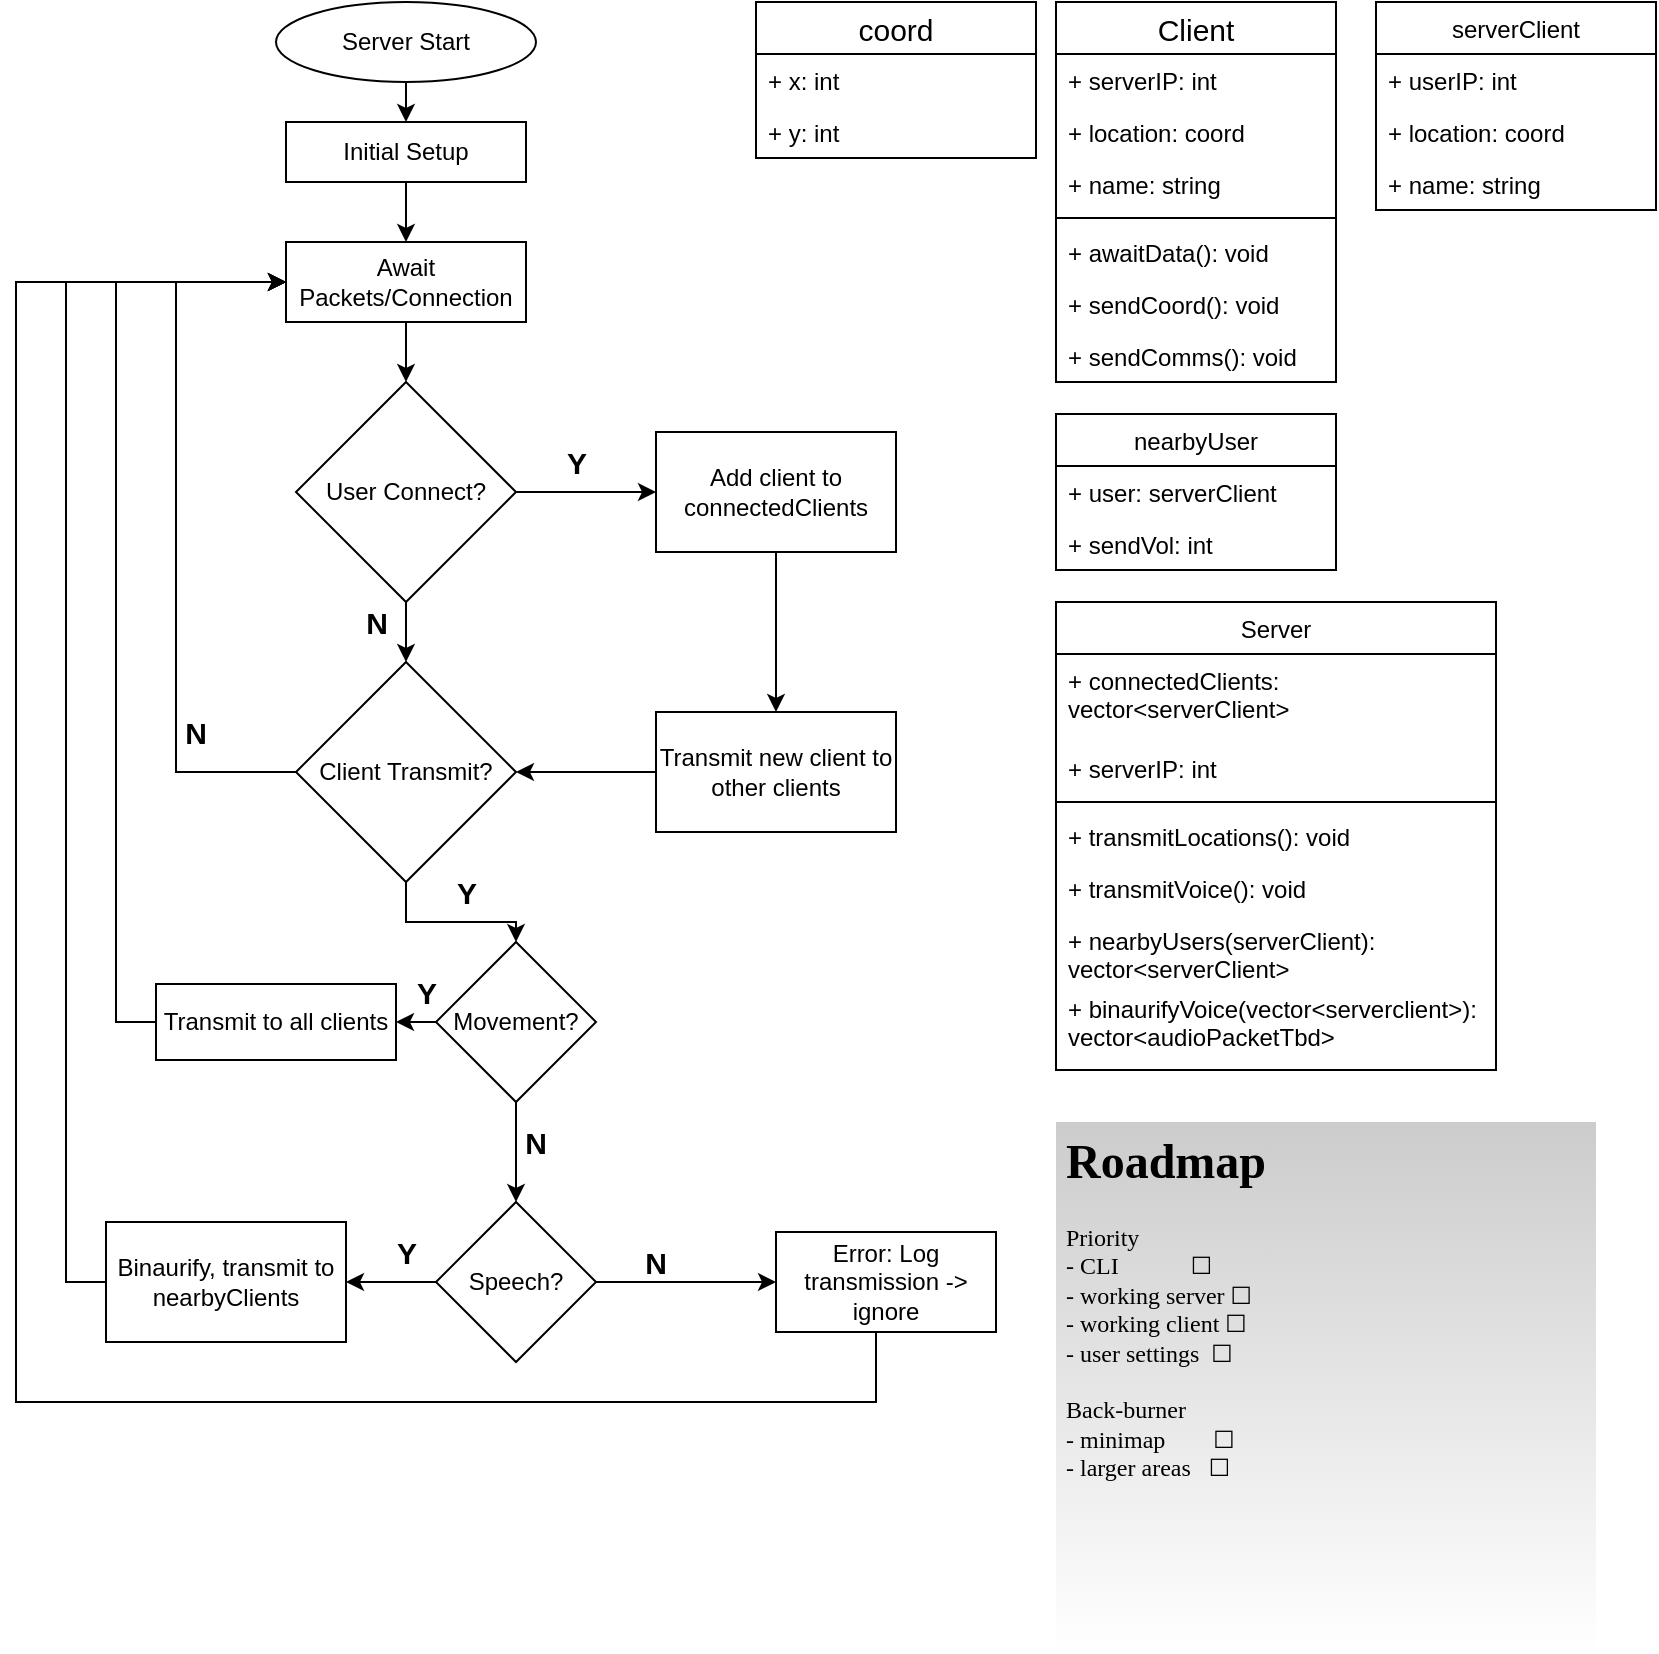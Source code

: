 <mxfile version="14.2.9" type="github">
  <diagram id="3oyVqdaDdfX9TV3sVrVm" name="Page-1">
    <mxGraphModel dx="1422" dy="830" grid="1" gridSize="10" guides="1" tooltips="1" connect="1" arrows="1" fold="1" page="1" pageScale="1" pageWidth="850" pageHeight="1100" math="0" shadow="0">
      <root>
        <mxCell id="0" />
        <mxCell id="1" parent="0" />
        <mxCell id="OnPCaiBOU2DBpQOizJkD-10" style="edgeStyle=orthogonalEdgeStyle;rounded=0;orthogonalLoop=1;jettySize=auto;html=1;exitX=0.5;exitY=1;exitDx=0;exitDy=0;entryX=0.5;entryY=0;entryDx=0;entryDy=0;" parent="1" source="OnPCaiBOU2DBpQOizJkD-1" target="OnPCaiBOU2DBpQOizJkD-2" edge="1">
          <mxGeometry relative="1" as="geometry" />
        </mxCell>
        <mxCell id="OnPCaiBOU2DBpQOizJkD-1" value="Server Start" style="ellipse;whiteSpace=wrap;html=1;" parent="1" vertex="1">
          <mxGeometry x="140" y="40" width="130" height="40" as="geometry" />
        </mxCell>
        <mxCell id="OnPCaiBOU2DBpQOizJkD-11" style="edgeStyle=orthogonalEdgeStyle;rounded=0;orthogonalLoop=1;jettySize=auto;html=1;exitX=0.5;exitY=1;exitDx=0;exitDy=0;entryX=0.5;entryY=0;entryDx=0;entryDy=0;" parent="1" source="OnPCaiBOU2DBpQOizJkD-2" target="OnPCaiBOU2DBpQOizJkD-3" edge="1">
          <mxGeometry relative="1" as="geometry" />
        </mxCell>
        <mxCell id="OnPCaiBOU2DBpQOizJkD-2" value="Initial Setup" style="rounded=0;whiteSpace=wrap;html=1;" parent="1" vertex="1">
          <mxGeometry x="145" y="100" width="120" height="30" as="geometry" />
        </mxCell>
        <mxCell id="OnPCaiBOU2DBpQOizJkD-12" style="edgeStyle=orthogonalEdgeStyle;rounded=0;orthogonalLoop=1;jettySize=auto;html=1;exitX=0.5;exitY=1;exitDx=0;exitDy=0;entryX=0.5;entryY=0;entryDx=0;entryDy=0;" parent="1" source="OnPCaiBOU2DBpQOizJkD-3" target="OnPCaiBOU2DBpQOizJkD-4" edge="1">
          <mxGeometry relative="1" as="geometry" />
        </mxCell>
        <mxCell id="OnPCaiBOU2DBpQOizJkD-3" value="Await Packets/Connection" style="rounded=0;whiteSpace=wrap;html=1;" parent="1" vertex="1">
          <mxGeometry x="145" y="160" width="120" height="40" as="geometry" />
        </mxCell>
        <mxCell id="OnPCaiBOU2DBpQOizJkD-13" style="edgeStyle=orthogonalEdgeStyle;rounded=0;orthogonalLoop=1;jettySize=auto;html=1;exitX=0.5;exitY=1;exitDx=0;exitDy=0;entryX=0.5;entryY=0;entryDx=0;entryDy=0;" parent="1" source="OnPCaiBOU2DBpQOizJkD-4" target="OnPCaiBOU2DBpQOizJkD-7" edge="1">
          <mxGeometry relative="1" as="geometry" />
        </mxCell>
        <mxCell id="OnPCaiBOU2DBpQOizJkD-16" style="edgeStyle=orthogonalEdgeStyle;rounded=0;orthogonalLoop=1;jettySize=auto;html=1;exitX=1;exitY=0.5;exitDx=0;exitDy=0;entryX=0;entryY=0.5;entryDx=0;entryDy=0;" parent="1" source="OnPCaiBOU2DBpQOizJkD-4" target="OnPCaiBOU2DBpQOizJkD-5" edge="1">
          <mxGeometry relative="1" as="geometry" />
        </mxCell>
        <mxCell id="OnPCaiBOU2DBpQOizJkD-4" value="User Connect?" style="rhombus;whiteSpace=wrap;html=1;" parent="1" vertex="1">
          <mxGeometry x="150" y="230" width="110" height="110" as="geometry" />
        </mxCell>
        <mxCell id="OnPCaiBOU2DBpQOizJkD-17" style="edgeStyle=orthogonalEdgeStyle;rounded=0;orthogonalLoop=1;jettySize=auto;html=1;exitX=0.5;exitY=1;exitDx=0;exitDy=0;entryX=0.5;entryY=0;entryDx=0;entryDy=0;" parent="1" source="OnPCaiBOU2DBpQOizJkD-5" target="OnPCaiBOU2DBpQOizJkD-6" edge="1">
          <mxGeometry relative="1" as="geometry" />
        </mxCell>
        <mxCell id="OnPCaiBOU2DBpQOizJkD-5" value="Add client to connectedClients" style="rounded=0;whiteSpace=wrap;html=1;" parent="1" vertex="1">
          <mxGeometry x="330" y="255" width="120" height="60" as="geometry" />
        </mxCell>
        <mxCell id="OnPCaiBOU2DBpQOizJkD-18" style="edgeStyle=orthogonalEdgeStyle;rounded=0;orthogonalLoop=1;jettySize=auto;html=1;exitX=0;exitY=0.5;exitDx=0;exitDy=0;entryX=1;entryY=0.5;entryDx=0;entryDy=0;" parent="1" source="OnPCaiBOU2DBpQOizJkD-6" target="OnPCaiBOU2DBpQOizJkD-7" edge="1">
          <mxGeometry relative="1" as="geometry" />
        </mxCell>
        <mxCell id="OnPCaiBOU2DBpQOizJkD-6" value="Transmit new client to other clients" style="rounded=0;whiteSpace=wrap;html=1;" parent="1" vertex="1">
          <mxGeometry x="330" y="395" width="120" height="60" as="geometry" />
        </mxCell>
        <mxCell id="OnPCaiBOU2DBpQOizJkD-75" style="edgeStyle=orthogonalEdgeStyle;rounded=0;orthogonalLoop=1;jettySize=auto;html=1;exitX=0.5;exitY=1;exitDx=0;exitDy=0;entryX=0.5;entryY=0;entryDx=0;entryDy=0;fontSize=12;" parent="1" source="OnPCaiBOU2DBpQOizJkD-7" target="OnPCaiBOU2DBpQOizJkD-70" edge="1">
          <mxGeometry relative="1" as="geometry" />
        </mxCell>
        <mxCell id="OnPCaiBOU2DBpQOizJkD-104" style="edgeStyle=orthogonalEdgeStyle;rounded=0;orthogonalLoop=1;jettySize=auto;html=1;exitX=0;exitY=0.5;exitDx=0;exitDy=0;entryX=0;entryY=0.5;entryDx=0;entryDy=0;fontSize=12;" parent="1" source="OnPCaiBOU2DBpQOizJkD-7" target="OnPCaiBOU2DBpQOizJkD-3" edge="1">
          <mxGeometry relative="1" as="geometry">
            <Array as="points">
              <mxPoint x="90" y="425" />
              <mxPoint x="90" y="180" />
            </Array>
          </mxGeometry>
        </mxCell>
        <mxCell id="OnPCaiBOU2DBpQOizJkD-7" value="Client Transmit?" style="rhombus;whiteSpace=wrap;html=1;" parent="1" vertex="1">
          <mxGeometry x="150" y="370" width="110" height="110" as="geometry" />
        </mxCell>
        <mxCell id="OnPCaiBOU2DBpQOizJkD-20" value="Y" style="text;html=1;align=center;verticalAlign=middle;resizable=0;points=[];autosize=1;rounded=0;spacing=2;fontSize=15;fontStyle=1" parent="1" vertex="1">
          <mxGeometry x="275" y="255" width="30" height="30" as="geometry" />
        </mxCell>
        <mxCell id="OnPCaiBOU2DBpQOizJkD-21" value="N" style="text;html=1;align=center;verticalAlign=middle;resizable=0;points=[];autosize=1;fontSize=15;fontStyle=1" parent="1" vertex="1">
          <mxGeometry x="175" y="340" width="30" height="20" as="geometry" />
        </mxCell>
        <mxCell id="OnPCaiBOU2DBpQOizJkD-34" value="Client" style="swimlane;fontStyle=0;childLayout=stackLayout;horizontal=1;startSize=26;fillColor=none;horizontalStack=0;resizeParent=1;resizeParentMax=0;resizeLast=0;collapsible=1;marginBottom=0;rounded=0;fontSize=15;" parent="1" vertex="1">
          <mxGeometry x="530" y="40" width="140" height="190" as="geometry">
            <mxRectangle x="540" y="56" width="70" height="26" as="alternateBounds" />
          </mxGeometry>
        </mxCell>
        <mxCell id="OnPCaiBOU2DBpQOizJkD-35" value="+ serverIP: int" style="text;strokeColor=none;fillColor=none;align=left;verticalAlign=top;spacingLeft=4;spacingRight=4;overflow=hidden;rotatable=0;points=[[0,0.5],[1,0.5]];portConstraint=eastwest;" parent="OnPCaiBOU2DBpQOizJkD-34" vertex="1">
          <mxGeometry y="26" width="140" height="26" as="geometry" />
        </mxCell>
        <mxCell id="OnPCaiBOU2DBpQOizJkD-36" value="+ location: coord" style="text;strokeColor=none;fillColor=none;align=left;verticalAlign=top;spacingLeft=4;spacingRight=4;overflow=hidden;rotatable=0;points=[[0,0.5],[1,0.5]];portConstraint=eastwest;" parent="OnPCaiBOU2DBpQOizJkD-34" vertex="1">
          <mxGeometry y="52" width="140" height="26" as="geometry" />
        </mxCell>
        <mxCell id="OnPCaiBOU2DBpQOizJkD-68" value="+ name: string" style="text;strokeColor=none;fillColor=none;align=left;verticalAlign=top;spacingLeft=4;spacingRight=4;overflow=hidden;rotatable=0;points=[[0,0.5],[1,0.5]];portConstraint=eastwest;rounded=0;fontSize=12;" parent="OnPCaiBOU2DBpQOizJkD-34" vertex="1">
          <mxGeometry y="78" width="140" height="26" as="geometry" />
        </mxCell>
        <mxCell id="OnPCaiBOU2DBpQOizJkD-45" value="" style="line;strokeWidth=1;fillColor=none;align=left;verticalAlign=middle;spacingTop=-1;spacingLeft=3;spacingRight=3;rotatable=0;labelPosition=right;points=[];portConstraint=eastwest;rounded=0;fontSize=12;" parent="OnPCaiBOU2DBpQOizJkD-34" vertex="1">
          <mxGeometry y="104" width="140" height="8" as="geometry" />
        </mxCell>
        <mxCell id="OnPCaiBOU2DBpQOizJkD-67" value="+ awaitData(): void" style="text;strokeColor=none;fillColor=none;align=left;verticalAlign=top;spacingLeft=4;spacingRight=4;overflow=hidden;rotatable=0;points=[[0,0.5],[1,0.5]];portConstraint=eastwest;rounded=0;fontSize=12;" parent="OnPCaiBOU2DBpQOizJkD-34" vertex="1">
          <mxGeometry y="112" width="140" height="26" as="geometry" />
        </mxCell>
        <mxCell id="OnPCaiBOU2DBpQOizJkD-44" value="+ sendCoord(): void" style="text;strokeColor=none;fillColor=none;align=left;verticalAlign=top;spacingLeft=4;spacingRight=4;overflow=hidden;rotatable=0;points=[[0,0.5],[1,0.5]];portConstraint=eastwest;rounded=0;fontSize=12;" parent="OnPCaiBOU2DBpQOizJkD-34" vertex="1">
          <mxGeometry y="138" width="140" height="26" as="geometry" />
        </mxCell>
        <mxCell id="OnPCaiBOU2DBpQOizJkD-46" value="+ sendComms(): void" style="text;strokeColor=none;fillColor=none;align=left;verticalAlign=top;spacingLeft=4;spacingRight=4;overflow=hidden;rotatable=0;points=[[0,0.5],[1,0.5]];portConstraint=eastwest;rounded=0;fontSize=12;" parent="OnPCaiBOU2DBpQOizJkD-34" vertex="1">
          <mxGeometry y="164" width="140" height="26" as="geometry" />
        </mxCell>
        <mxCell id="OnPCaiBOU2DBpQOizJkD-38" value="coord" style="swimlane;fontStyle=0;childLayout=stackLayout;horizontal=1;startSize=26;fillColor=none;horizontalStack=0;resizeParent=1;resizeParentMax=0;resizeLast=0;collapsible=1;marginBottom=0;rounded=0;fontSize=15;" parent="1" vertex="1">
          <mxGeometry x="380" y="40" width="140" height="78" as="geometry" />
        </mxCell>
        <mxCell id="OnPCaiBOU2DBpQOizJkD-39" value="+ x: int" style="text;strokeColor=none;fillColor=none;align=left;verticalAlign=top;spacingLeft=4;spacingRight=4;overflow=hidden;rotatable=0;points=[[0,0.5],[1,0.5]];portConstraint=eastwest;" parent="OnPCaiBOU2DBpQOizJkD-38" vertex="1">
          <mxGeometry y="26" width="140" height="26" as="geometry" />
        </mxCell>
        <mxCell id="OnPCaiBOU2DBpQOizJkD-40" value="+ y: int" style="text;strokeColor=none;fillColor=none;align=left;verticalAlign=top;spacingLeft=4;spacingRight=4;overflow=hidden;rotatable=0;points=[[0,0.5],[1,0.5]];portConstraint=eastwest;" parent="OnPCaiBOU2DBpQOizJkD-38" vertex="1">
          <mxGeometry y="52" width="140" height="26" as="geometry" />
        </mxCell>
        <mxCell id="OnPCaiBOU2DBpQOizJkD-51" value="Server" style="swimlane;fontStyle=0;childLayout=stackLayout;horizontal=1;startSize=26;fillColor=none;horizontalStack=0;resizeParent=1;resizeParentMax=0;resizeLast=0;collapsible=1;marginBottom=0;rounded=0;fontSize=12;" parent="1" vertex="1">
          <mxGeometry x="530" y="340" width="220" height="234" as="geometry" />
        </mxCell>
        <mxCell id="OnPCaiBOU2DBpQOizJkD-52" value="+ connectedClients: &#xa;vector&lt;serverClient&gt;" style="text;strokeColor=none;fillColor=none;align=left;verticalAlign=top;spacingLeft=4;spacingRight=4;overflow=hidden;rotatable=0;points=[[0,0.5],[1,0.5]];portConstraint=eastwest;" parent="OnPCaiBOU2DBpQOizJkD-51" vertex="1">
          <mxGeometry y="26" width="220" height="44" as="geometry" />
        </mxCell>
        <mxCell id="OnPCaiBOU2DBpQOizJkD-53" value="+ serverIP: int" style="text;strokeColor=none;fillColor=none;align=left;verticalAlign=top;spacingLeft=4;spacingRight=4;overflow=hidden;rotatable=0;points=[[0,0.5],[1,0.5]];portConstraint=eastwest;" parent="OnPCaiBOU2DBpQOizJkD-51" vertex="1">
          <mxGeometry y="70" width="220" height="26" as="geometry" />
        </mxCell>
        <mxCell id="OnPCaiBOU2DBpQOizJkD-55" value="" style="line;strokeWidth=1;fillColor=none;align=left;verticalAlign=middle;spacingTop=-1;spacingLeft=3;spacingRight=3;rotatable=0;labelPosition=right;points=[];portConstraint=eastwest;rounded=0;fontSize=12;" parent="OnPCaiBOU2DBpQOizJkD-51" vertex="1">
          <mxGeometry y="96" width="220" height="8" as="geometry" />
        </mxCell>
        <mxCell id="OnPCaiBOU2DBpQOizJkD-54" value="+ transmitLocations(): void" style="text;strokeColor=none;fillColor=none;align=left;verticalAlign=top;spacingLeft=4;spacingRight=4;overflow=hidden;rotatable=0;points=[[0,0.5],[1,0.5]];portConstraint=eastwest;" parent="OnPCaiBOU2DBpQOizJkD-51" vertex="1">
          <mxGeometry y="104" width="220" height="26" as="geometry" />
        </mxCell>
        <mxCell id="OnPCaiBOU2DBpQOizJkD-57" value="+ transmitVoice(): void" style="text;strokeColor=none;fillColor=none;align=left;verticalAlign=top;spacingLeft=4;spacingRight=4;overflow=hidden;rotatable=0;points=[[0,0.5],[1,0.5]];portConstraint=eastwest;rounded=0;fontSize=12;" parent="OnPCaiBOU2DBpQOizJkD-51" vertex="1">
          <mxGeometry y="130" width="220" height="26" as="geometry" />
        </mxCell>
        <mxCell id="OnPCaiBOU2DBpQOizJkD-69" value="+ nearbyUsers(serverClient): &#xa;vector&lt;serverClient&gt;" style="text;strokeColor=none;fillColor=none;align=left;verticalAlign=top;spacingLeft=4;spacingRight=4;overflow=hidden;rotatable=0;points=[[0,0.5],[1,0.5]];portConstraint=eastwest;rounded=0;fontSize=12;" parent="OnPCaiBOU2DBpQOizJkD-51" vertex="1">
          <mxGeometry y="156" width="220" height="34" as="geometry" />
        </mxCell>
        <mxCell id="OnPCaiBOU2DBpQOizJkD-58" value="+ binaurifyVoice(vector&lt;serverclient&gt;): &#xa;vector&lt;audioPacketTbd&gt;" style="text;strokeColor=none;fillColor=none;align=left;verticalAlign=top;spacingLeft=4;spacingRight=4;overflow=hidden;rotatable=0;points=[[0,0.5],[1,0.5]];portConstraint=eastwest;rounded=0;fontSize=12;" parent="OnPCaiBOU2DBpQOizJkD-51" vertex="1">
          <mxGeometry y="190" width="220" height="44" as="geometry" />
        </mxCell>
        <mxCell id="OnPCaiBOU2DBpQOizJkD-59" value="nearbyUser" style="swimlane;fontStyle=0;childLayout=stackLayout;horizontal=1;startSize=26;fillColor=none;horizontalStack=0;resizeParent=1;resizeParentMax=0;resizeLast=0;collapsible=1;marginBottom=0;rounded=0;fontSize=12;" parent="1" vertex="1">
          <mxGeometry x="530" y="246" width="140" height="78" as="geometry" />
        </mxCell>
        <mxCell id="OnPCaiBOU2DBpQOizJkD-60" value="+ user: serverClient" style="text;strokeColor=none;fillColor=none;align=left;verticalAlign=top;spacingLeft=4;spacingRight=4;overflow=hidden;rotatable=0;points=[[0,0.5],[1,0.5]];portConstraint=eastwest;" parent="OnPCaiBOU2DBpQOizJkD-59" vertex="1">
          <mxGeometry y="26" width="140" height="26" as="geometry" />
        </mxCell>
        <mxCell id="OnPCaiBOU2DBpQOizJkD-61" value="+ sendVol: int" style="text;strokeColor=none;fillColor=none;align=left;verticalAlign=top;spacingLeft=4;spacingRight=4;overflow=hidden;rotatable=0;points=[[0,0.5],[1,0.5]];portConstraint=eastwest;" parent="OnPCaiBOU2DBpQOizJkD-59" vertex="1">
          <mxGeometry y="52" width="140" height="26" as="geometry" />
        </mxCell>
        <mxCell id="OnPCaiBOU2DBpQOizJkD-63" value="serverClient" style="swimlane;fontStyle=0;childLayout=stackLayout;horizontal=1;startSize=26;fillColor=none;horizontalStack=0;resizeParent=1;resizeParentMax=0;resizeLast=0;collapsible=1;marginBottom=0;rounded=0;fontSize=12;" parent="1" vertex="1">
          <mxGeometry x="690" y="40" width="140" height="104" as="geometry" />
        </mxCell>
        <mxCell id="OnPCaiBOU2DBpQOizJkD-64" value="+ userIP: int" style="text;strokeColor=none;fillColor=none;align=left;verticalAlign=top;spacingLeft=4;spacingRight=4;overflow=hidden;rotatable=0;points=[[0,0.5],[1,0.5]];portConstraint=eastwest;" parent="OnPCaiBOU2DBpQOizJkD-63" vertex="1">
          <mxGeometry y="26" width="140" height="26" as="geometry" />
        </mxCell>
        <mxCell id="OnPCaiBOU2DBpQOizJkD-65" value="+ location: coord" style="text;strokeColor=none;fillColor=none;align=left;verticalAlign=top;spacingLeft=4;spacingRight=4;overflow=hidden;rotatable=0;points=[[0,0.5],[1,0.5]];portConstraint=eastwest;" parent="OnPCaiBOU2DBpQOizJkD-63" vertex="1">
          <mxGeometry y="52" width="140" height="26" as="geometry" />
        </mxCell>
        <mxCell id="OnPCaiBOU2DBpQOizJkD-66" value="+ name: string" style="text;strokeColor=none;fillColor=none;align=left;verticalAlign=top;spacingLeft=4;spacingRight=4;overflow=hidden;rotatable=0;points=[[0,0.5],[1,0.5]];portConstraint=eastwest;" parent="OnPCaiBOU2DBpQOizJkD-63" vertex="1">
          <mxGeometry y="78" width="140" height="26" as="geometry" />
        </mxCell>
        <mxCell id="OnPCaiBOU2DBpQOizJkD-76" style="edgeStyle=orthogonalEdgeStyle;rounded=0;orthogonalLoop=1;jettySize=auto;html=1;exitX=0.5;exitY=1;exitDx=0;exitDy=0;entryX=0.5;entryY=0;entryDx=0;entryDy=0;fontSize=12;" parent="1" source="OnPCaiBOU2DBpQOizJkD-70" target="OnPCaiBOU2DBpQOizJkD-71" edge="1">
          <mxGeometry relative="1" as="geometry" />
        </mxCell>
        <mxCell id="OnPCaiBOU2DBpQOizJkD-81" style="edgeStyle=orthogonalEdgeStyle;rounded=0;orthogonalLoop=1;jettySize=auto;html=1;exitX=0;exitY=0.5;exitDx=0;exitDy=0;entryX=1;entryY=0.5;entryDx=0;entryDy=0;fontSize=12;" parent="1" source="OnPCaiBOU2DBpQOizJkD-70" target="OnPCaiBOU2DBpQOizJkD-72" edge="1">
          <mxGeometry relative="1" as="geometry" />
        </mxCell>
        <mxCell id="OnPCaiBOU2DBpQOizJkD-70" value="Movement?" style="rhombus;whiteSpace=wrap;html=1;rounded=0;fontSize=12;" parent="1" vertex="1">
          <mxGeometry x="220" y="510" width="80" height="80" as="geometry" />
        </mxCell>
        <mxCell id="OnPCaiBOU2DBpQOizJkD-77" style="edgeStyle=orthogonalEdgeStyle;rounded=0;orthogonalLoop=1;jettySize=auto;html=1;exitX=0;exitY=0.5;exitDx=0;exitDy=0;fontSize=12;entryX=1;entryY=0.5;entryDx=0;entryDy=0;" parent="1" source="OnPCaiBOU2DBpQOizJkD-71" target="OnPCaiBOU2DBpQOizJkD-73" edge="1">
          <mxGeometry relative="1" as="geometry">
            <mxPoint x="180" y="680" as="targetPoint" />
          </mxGeometry>
        </mxCell>
        <mxCell id="OnPCaiBOU2DBpQOizJkD-71" value="Speech?" style="rhombus;whiteSpace=wrap;html=1;rounded=0;fontSize=12;" parent="1" vertex="1">
          <mxGeometry x="220" y="640" width="80" height="80" as="geometry" />
        </mxCell>
        <mxCell id="OnPCaiBOU2DBpQOizJkD-85" style="edgeStyle=orthogonalEdgeStyle;rounded=0;orthogonalLoop=1;jettySize=auto;html=1;exitX=0;exitY=0.5;exitDx=0;exitDy=0;entryX=0;entryY=0.5;entryDx=0;entryDy=0;fontSize=12;" parent="1" source="OnPCaiBOU2DBpQOizJkD-72" target="OnPCaiBOU2DBpQOizJkD-3" edge="1">
          <mxGeometry relative="1" as="geometry" />
        </mxCell>
        <mxCell id="OnPCaiBOU2DBpQOizJkD-72" value="Transmit to all clients" style="rounded=0;whiteSpace=wrap;html=1;fontSize=12;" parent="1" vertex="1">
          <mxGeometry x="80" y="531" width="120" height="38" as="geometry" />
        </mxCell>
        <mxCell id="OnPCaiBOU2DBpQOizJkD-86" style="edgeStyle=orthogonalEdgeStyle;rounded=0;orthogonalLoop=1;jettySize=auto;html=1;exitX=0;exitY=0.5;exitDx=0;exitDy=0;entryX=0;entryY=0.5;entryDx=0;entryDy=0;fontSize=12;" parent="1" source="OnPCaiBOU2DBpQOizJkD-73" target="OnPCaiBOU2DBpQOizJkD-3" edge="1">
          <mxGeometry relative="1" as="geometry" />
        </mxCell>
        <mxCell id="OnPCaiBOU2DBpQOizJkD-73" value="Binaurify, transmit to nearbyClients" style="rounded=0;whiteSpace=wrap;html=1;fontSize=12;" parent="1" vertex="1">
          <mxGeometry x="55" y="650" width="120" height="60" as="geometry" />
        </mxCell>
        <mxCell id="OnPCaiBOU2DBpQOizJkD-92" style="edgeStyle=orthogonalEdgeStyle;rounded=0;orthogonalLoop=1;jettySize=auto;html=1;exitX=0.5;exitY=1;exitDx=0;exitDy=0;entryX=0;entryY=0.5;entryDx=0;entryDy=0;fontSize=12;" parent="1" source="OnPCaiBOU2DBpQOizJkD-79" target="OnPCaiBOU2DBpQOizJkD-3" edge="1">
          <mxGeometry relative="1" as="geometry">
            <Array as="points">
              <mxPoint x="440" y="740" />
              <mxPoint x="10" y="740" />
              <mxPoint x="10" y="180" />
            </Array>
          </mxGeometry>
        </mxCell>
        <mxCell id="OnPCaiBOU2DBpQOizJkD-79" value="Error: Log transmission -&amp;gt; ignore" style="rounded=0;whiteSpace=wrap;html=1;" parent="1" vertex="1">
          <mxGeometry x="390" y="655" width="110" height="50" as="geometry" />
        </mxCell>
        <mxCell id="OnPCaiBOU2DBpQOizJkD-89" value="&lt;b&gt;N&lt;/b&gt;" style="text;html=1;strokeColor=none;fillColor=none;align=center;verticalAlign=middle;whiteSpace=wrap;rounded=0;fontSize=15;" parent="1" vertex="1">
          <mxGeometry x="250" y="600" width="40" height="20" as="geometry" />
        </mxCell>
        <mxCell id="OnPCaiBOU2DBpQOizJkD-90" style="edgeStyle=orthogonalEdgeStyle;rounded=0;orthogonalLoop=1;jettySize=auto;html=1;exitX=1;exitY=0.5;exitDx=0;exitDy=0;fontSize=12;entryX=0;entryY=0.5;entryDx=0;entryDy=0;" parent="1" source="OnPCaiBOU2DBpQOizJkD-71" target="OnPCaiBOU2DBpQOizJkD-79" edge="1">
          <mxGeometry relative="1" as="geometry">
            <mxPoint x="330" y="630" as="targetPoint" />
            <mxPoint x="300" y="680" as="sourcePoint" />
          </mxGeometry>
        </mxCell>
        <mxCell id="OnPCaiBOU2DBpQOizJkD-93" value="Y" style="text;html=1;align=center;verticalAlign=middle;resizable=0;points=[];autosize=1;rounded=0;spacing=2;fontSize=15;fontStyle=1" parent="1" vertex="1">
          <mxGeometry x="220" y="470" width="30" height="30" as="geometry" />
        </mxCell>
        <mxCell id="OnPCaiBOU2DBpQOizJkD-96" value="Y" style="text;html=1;align=center;verticalAlign=middle;resizable=0;points=[];autosize=1;rounded=0;spacing=2;fontSize=15;fontStyle=1" parent="1" vertex="1">
          <mxGeometry x="200" y="520" width="30" height="30" as="geometry" />
        </mxCell>
        <mxCell id="OnPCaiBOU2DBpQOizJkD-97" value="Y" style="text;html=1;align=center;verticalAlign=middle;resizable=0;points=[];autosize=1;rounded=0;spacing=2;fontSize=15;fontStyle=1" parent="1" vertex="1">
          <mxGeometry x="190" y="650" width="30" height="30" as="geometry" />
        </mxCell>
        <mxCell id="OnPCaiBOU2DBpQOizJkD-101" value="&lt;b&gt;N&lt;/b&gt;" style="text;html=1;strokeColor=none;fillColor=none;align=center;verticalAlign=middle;whiteSpace=wrap;rounded=0;fontSize=15;" parent="1" vertex="1">
          <mxGeometry x="310" y="660" width="40" height="20" as="geometry" />
        </mxCell>
        <mxCell id="OnPCaiBOU2DBpQOizJkD-102" value="&lt;b&gt;N&lt;/b&gt;" style="text;html=1;strokeColor=none;fillColor=none;align=center;verticalAlign=middle;whiteSpace=wrap;rounded=0;fontSize=15;" parent="1" vertex="1">
          <mxGeometry x="80" y="395" width="40" height="20" as="geometry" />
        </mxCell>
        <mxCell id="IpOnE3O05JCVF8OHvghK-1" value="&lt;h1&gt;&lt;font data-font-src=&quot;https://fonts.googleapis.com/css?family=Source+Code+Pro&quot; face=&quot;Source Code Pro&quot;&gt;Roadmap&lt;/font&gt;&lt;/h1&gt;&lt;div&gt;&lt;font data-font-src=&quot;https://fonts.googleapis.com/css?family=Source+Code+Pro&quot; face=&quot;Source Code Pro&quot;&gt;Priority&lt;br&gt;&lt;/font&gt;&lt;/div&gt;&lt;div&gt;&lt;font data-font-src=&quot;https://fonts.googleapis.com/css?family=Source+Code+Pro&quot; face=&quot;Source Code Pro&quot;&gt;- CLI&amp;nbsp;&amp;nbsp;&amp;nbsp;&amp;nbsp;&amp;nbsp;&amp;nbsp;&amp;nbsp;&amp;nbsp;&amp;nbsp;&amp;nbsp;&amp;nbsp; ☐&lt;/font&gt;&lt;/div&gt;&lt;div&gt;&lt;font data-font-src=&quot;https://fonts.googleapis.com/css?family=Source+Code+Pro&quot; face=&quot;Source Code Pro&quot;&gt;- working server ☐&lt;/font&gt;&lt;/div&gt;&lt;div&gt;&lt;font data-font-src=&quot;https://fonts.googleapis.com/css?family=Source+Code+Pro&quot; face=&quot;Source Code Pro&quot;&gt;- working client ☐&lt;/font&gt;&lt;/div&gt;&lt;div&gt;&lt;font data-font-src=&quot;https://fonts.googleapis.com/css?family=Source+Code+Pro&quot; face=&quot;Source Code Pro&quot;&gt;- user settings&amp;nbsp; &lt;/font&gt;&lt;font data-font-src=&quot;https://fonts.googleapis.com/css?family=Source+Code+Pro&quot; face=&quot;Source Code Pro&quot;&gt;&lt;font data-font-src=&quot;https://fonts.googleapis.com/css?family=Source+Code+Pro&quot; face=&quot;Source Code Pro&quot;&gt;☐&lt;/font&gt;&lt;/font&gt;&lt;/div&gt;&lt;div&gt;&lt;font data-font-src=&quot;https://fonts.googleapis.com/css?family=Source+Code+Pro&quot; face=&quot;Source Code Pro&quot;&gt;&lt;br&gt;&lt;/font&gt;&lt;/div&gt;&lt;div&gt;&lt;font data-font-src=&quot;https://fonts.googleapis.com/css?family=Source+Code+Pro&quot; face=&quot;Source Code Pro&quot;&gt;Back-burner&lt;br&gt;&lt;/font&gt;&lt;/div&gt;&lt;div&gt;&lt;font data-font-src=&quot;https://fonts.googleapis.com/css?family=Source+Code+Pro&quot; face=&quot;Source Code Pro&quot;&gt;- minimap&amp;nbsp;&amp;nbsp;&amp;nbsp;&amp;nbsp;&amp;nbsp;&amp;nbsp;&amp;nbsp; &lt;/font&gt;&lt;font data-font-src=&quot;https://fonts.googleapis.com/css?family=Source+Code+Pro&quot; face=&quot;Source Code Pro&quot;&gt;&lt;font data-font-src=&quot;https://fonts.googleapis.com/css?family=Source+Code+Pro&quot; face=&quot;Source Code Pro&quot;&gt;☐&lt;/font&gt;&lt;/font&gt;&lt;/div&gt;&lt;div&gt;&lt;font data-font-src=&quot;https://fonts.googleapis.com/css?family=Source+Code+Pro&quot; face=&quot;Source Code Pro&quot;&gt;- larger areas&amp;nbsp;&amp;nbsp; &lt;/font&gt;&lt;font data-font-src=&quot;https://fonts.googleapis.com/css?family=Source+Code+Pro&quot; face=&quot;Source Code Pro&quot;&gt;&lt;font data-font-src=&quot;https://fonts.googleapis.com/css?family=Source+Code+Pro&quot; face=&quot;Source Code Pro&quot;&gt;☐&lt;/font&gt;&lt;/font&gt;&lt;/div&gt;&lt;div&gt;&lt;br&gt;&lt;/div&gt;" style="text;html=1;strokeColor=none;spacing=5;spacingTop=-20;whiteSpace=wrap;overflow=hidden;rounded=0;shadow=0;glass=0;sketch=0;fillColor=#ffffff;gradientDirection=north;gradientColor=#CCCCCC;" vertex="1" parent="1">
          <mxGeometry x="530" y="600" width="270" height="265" as="geometry" />
        </mxCell>
      </root>
    </mxGraphModel>
  </diagram>
</mxfile>
